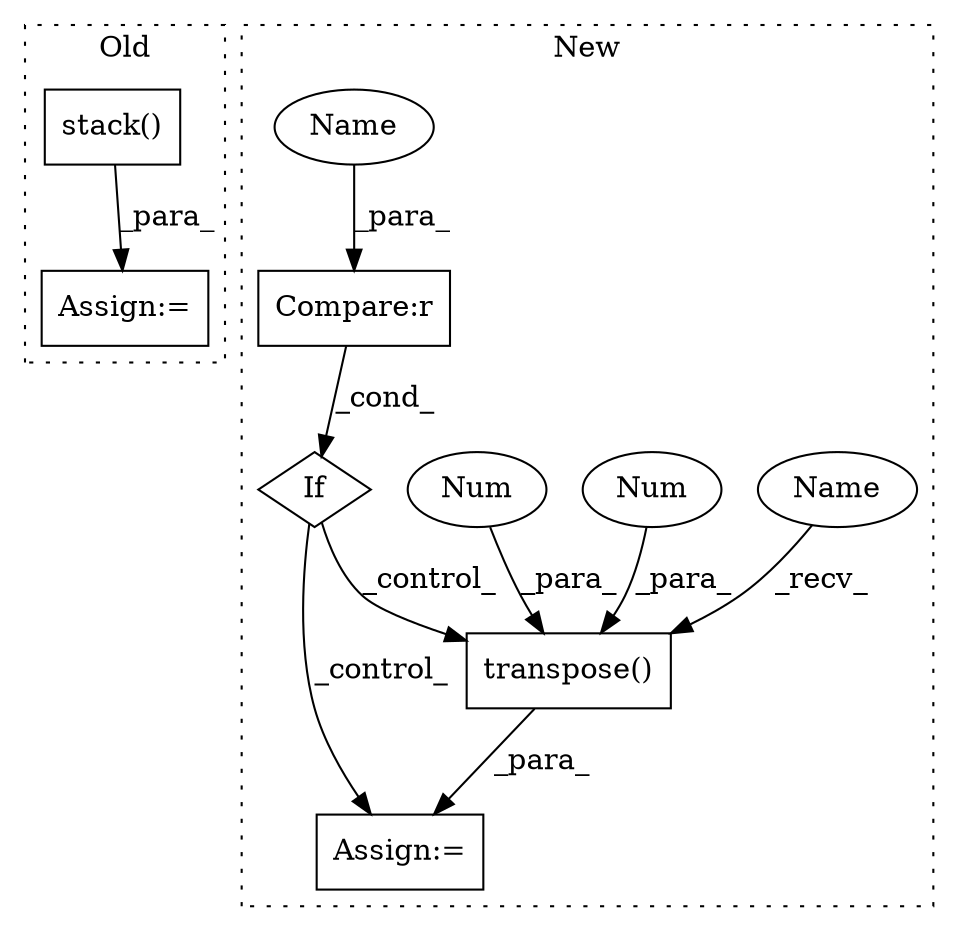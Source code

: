 digraph G {
subgraph cluster0 {
1 [label="stack()" a="75" s="4457,4470" l="9,1" shape="box"];
6 [label="Assign:=" a="68" s="4454" l="3" shape="box"];
label = "Old";
style="dotted";
}
subgraph cluster1 {
2 [label="transpose()" a="75" s="5284,5311" l="16,1" shape="box"];
3 [label="Num" a="76" s="5309" l="2" shape="ellipse"];
4 [label="Num" a="76" s="5305" l="2" shape="ellipse"];
5 [label="Assign:=" a="68" s="5281" l="3" shape="box"];
7 [label="If" a="96" s="5249" l="3" shape="diamond"];
8 [label="Compare:r" a="40" s="5252" l="16" shape="box"];
9 [label="Name" a="87" s="5263" l="5" shape="ellipse"];
10 [label="Name" a="87" s="5284" l="5" shape="ellipse"];
label = "New";
style="dotted";
}
1 -> 6 [label="_para_"];
2 -> 5 [label="_para_"];
3 -> 2 [label="_para_"];
4 -> 2 [label="_para_"];
7 -> 5 [label="_control_"];
7 -> 2 [label="_control_"];
8 -> 7 [label="_cond_"];
9 -> 8 [label="_para_"];
10 -> 2 [label="_recv_"];
}